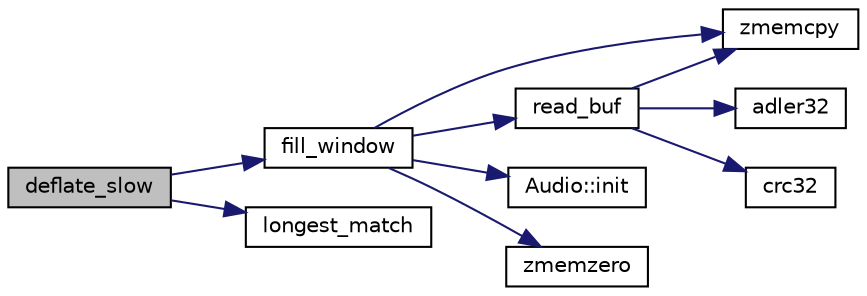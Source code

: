 digraph G
{
  edge [fontname="Helvetica",fontsize="10",labelfontname="Helvetica",labelfontsize="10"];
  node [fontname="Helvetica",fontsize="10",shape=record];
  rankdir="LR";
  Node1 [label="deflate_slow",height=0.2,width=0.4,color="black", fillcolor="grey75", style="filled" fontcolor="black"];
  Node1 -> Node2 [color="midnightblue",fontsize="10",style="solid",fontname="Helvetica"];
  Node2 [label="fill_window",height=0.2,width=0.4,color="black", fillcolor="white", style="filled",URL="$deflate_8c.html#a6cf3c43817cac5f5c422e94b2a57ea49"];
  Node2 -> Node3 [color="midnightblue",fontsize="10",style="solid",fontname="Helvetica"];
  Node3 [label="zmemcpy",height=0.2,width=0.4,color="black", fillcolor="white", style="filled",URL="$zutil_8c.html#aac7aa2bbd8584b96c89e311b6c3409a5"];
  Node2 -> Node4 [color="midnightblue",fontsize="10",style="solid",fontname="Helvetica"];
  Node4 [label="read_buf",height=0.2,width=0.4,color="black", fillcolor="white", style="filled",URL="$deflate_8c.html#a30b7fcd3e6bea023c1c00eafad492639"];
  Node4 -> Node5 [color="midnightblue",fontsize="10",style="solid",fontname="Helvetica"];
  Node5 [label="adler32",height=0.2,width=0.4,color="black", fillcolor="white", style="filled",URL="$adler32_8c.html#a86607743a4b76949b24cf5cc2f01a40d"];
  Node4 -> Node6 [color="midnightblue",fontsize="10",style="solid",fontname="Helvetica"];
  Node6 [label="crc32",height=0.2,width=0.4,color="black", fillcolor="white", style="filled",URL="$zlib_2crc32_8c.html#af5a1c7b05170540ef3bb084e6cf903c4"];
  Node4 -> Node3 [color="midnightblue",fontsize="10",style="solid",fontname="Helvetica"];
  Node2 -> Node7 [color="midnightblue",fontsize="10",style="solid",fontname="Helvetica"];
  Node7 [label="Audio::init",height=0.2,width=0.4,color="black", fillcolor="white", style="filled",URL="$namespace_audio.html#a1bc7922d7669f621d532686d08bb8e41"];
  Node2 -> Node8 [color="midnightblue",fontsize="10",style="solid",fontname="Helvetica"];
  Node8 [label="zmemzero",height=0.2,width=0.4,color="black", fillcolor="white", style="filled",URL="$zutil_8c.html#a9d1ad31f82b89b791ce9c70c24d3947c"];
  Node1 -> Node9 [color="midnightblue",fontsize="10",style="solid",fontname="Helvetica"];
  Node9 [label="longest_match",height=0.2,width=0.4,color="black", fillcolor="white", style="filled",URL="$deflate_8c.html#a9c89f33a3fab1b87063832eeda415389"];
}
